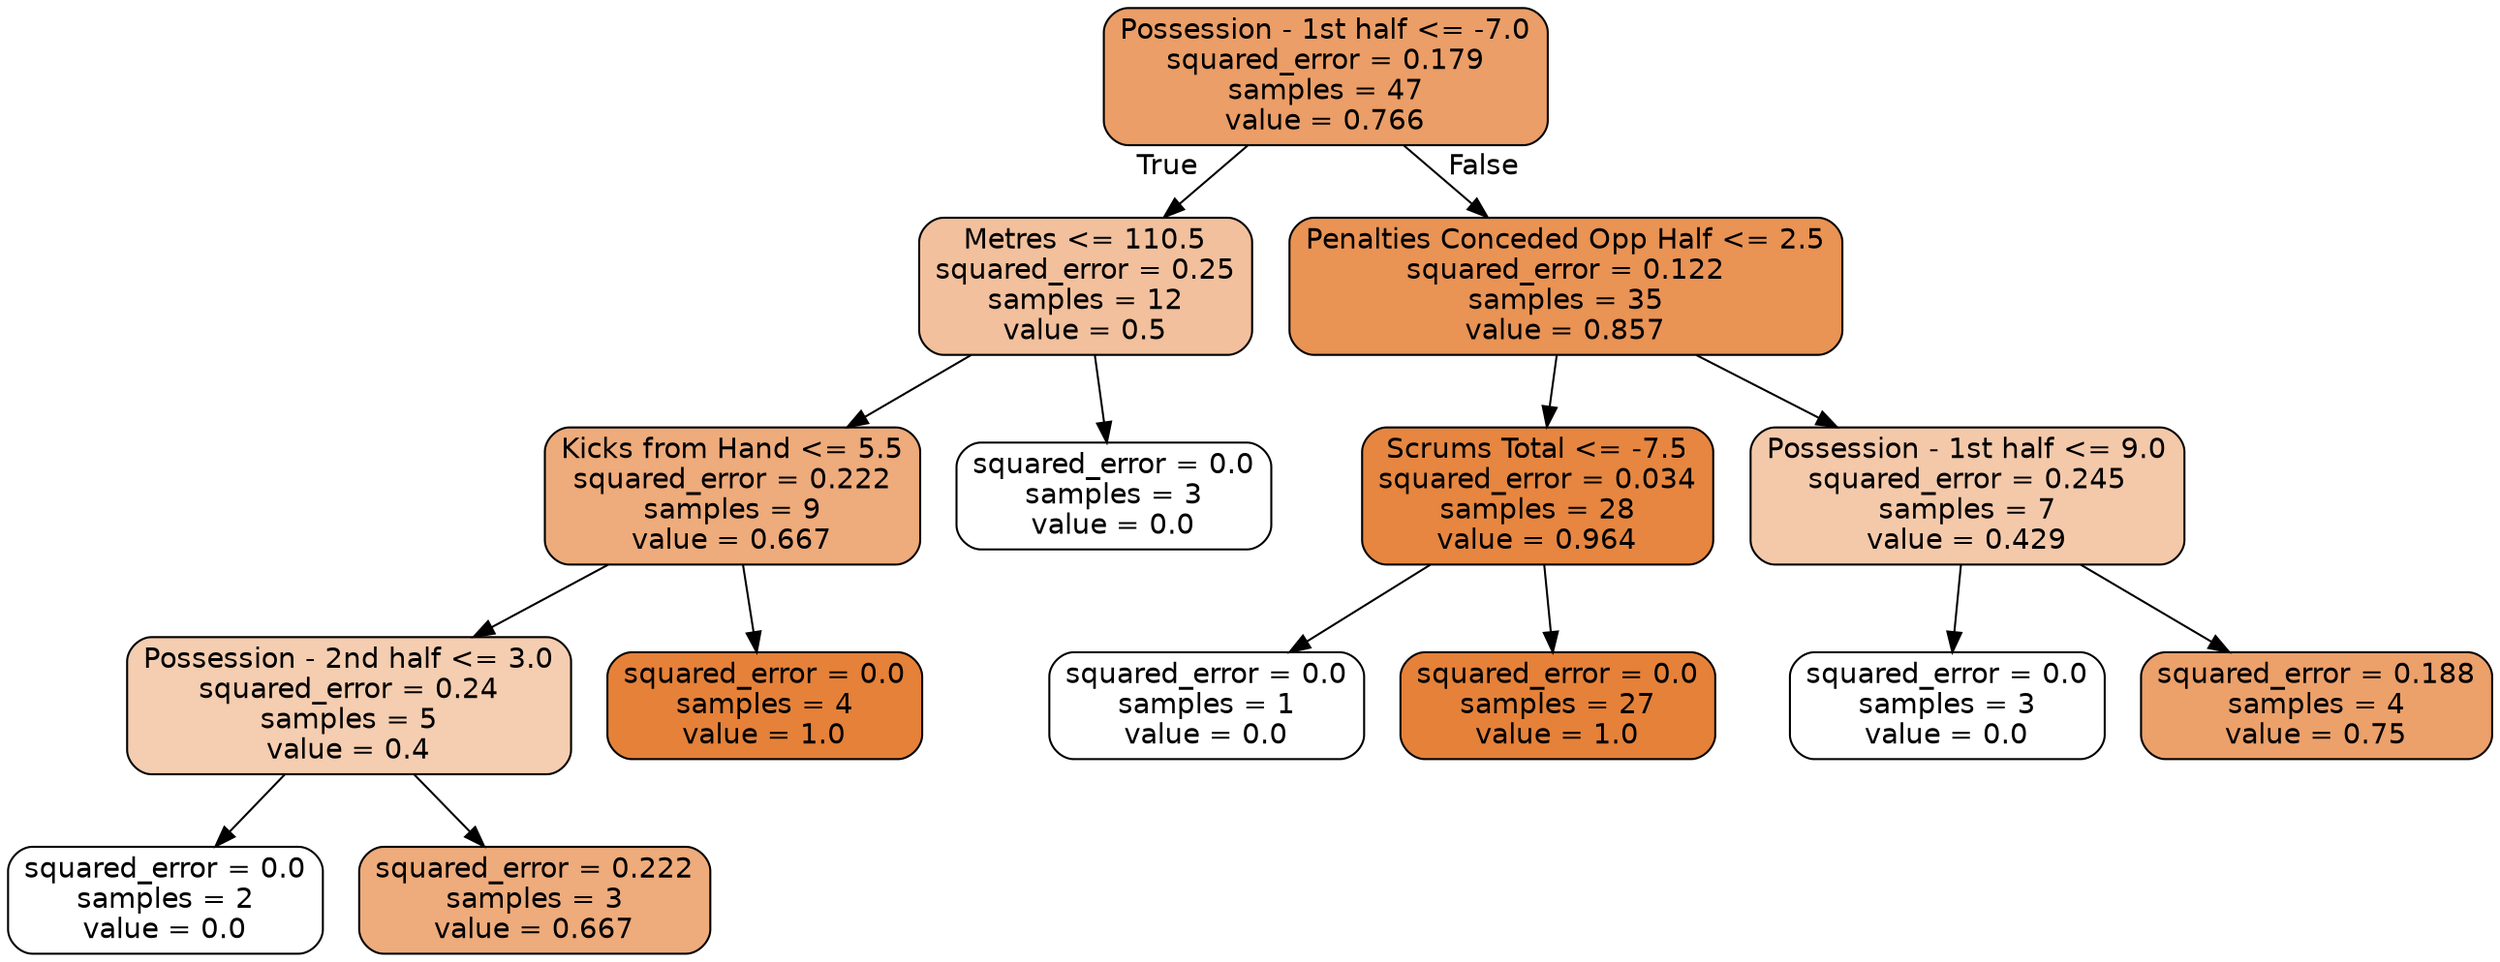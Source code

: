 digraph Tree {
node [shape=box, style="filled, rounded", color="black", fontname="helvetica"] ;
edge [fontname="helvetica"] ;
0 [label="Possession - 1st half <= -7.0\nsquared_error = 0.179\nsamples = 47\nvalue = 0.766", fillcolor="#eb9e67"] ;
1 [label="Metres <= 110.5\nsquared_error = 0.25\nsamples = 12\nvalue = 0.5", fillcolor="#f2c09c"] ;
0 -> 1 [labeldistance=2.5, labelangle=45, headlabel="True"] ;
2 [label="Kicks from Hand <= 5.5\nsquared_error = 0.222\nsamples = 9\nvalue = 0.667", fillcolor="#eeab7b"] ;
1 -> 2 ;
3 [label="Possession - 2nd half <= 3.0\nsquared_error = 0.24\nsamples = 5\nvalue = 0.4", fillcolor="#f5cdb0"] ;
2 -> 3 ;
4 [label="squared_error = 0.0\nsamples = 2\nvalue = 0.0", fillcolor="#ffffff"] ;
3 -> 4 ;
5 [label="squared_error = 0.222\nsamples = 3\nvalue = 0.667", fillcolor="#eeab7b"] ;
3 -> 5 ;
6 [label="squared_error = 0.0\nsamples = 4\nvalue = 1.0", fillcolor="#e58139"] ;
2 -> 6 ;
7 [label="squared_error = 0.0\nsamples = 3\nvalue = 0.0", fillcolor="#ffffff"] ;
1 -> 7 ;
8 [label="Penalties Conceded Opp Half <= 2.5\nsquared_error = 0.122\nsamples = 35\nvalue = 0.857", fillcolor="#e99355"] ;
0 -> 8 [labeldistance=2.5, labelangle=-45, headlabel="False"] ;
9 [label="Scrums Total <= -7.5\nsquared_error = 0.034\nsamples = 28\nvalue = 0.964", fillcolor="#e68640"] ;
8 -> 9 ;
10 [label="squared_error = 0.0\nsamples = 1\nvalue = 0.0", fillcolor="#ffffff"] ;
9 -> 10 ;
11 [label="squared_error = 0.0\nsamples = 27\nvalue = 1.0", fillcolor="#e58139"] ;
9 -> 11 ;
12 [label="Possession - 1st half <= 9.0\nsquared_error = 0.245\nsamples = 7\nvalue = 0.429", fillcolor="#f4c9aa"] ;
8 -> 12 ;
13 [label="squared_error = 0.0\nsamples = 3\nvalue = 0.0", fillcolor="#ffffff"] ;
12 -> 13 ;
14 [label="squared_error = 0.188\nsamples = 4\nvalue = 0.75", fillcolor="#eca06a"] ;
12 -> 14 ;
}